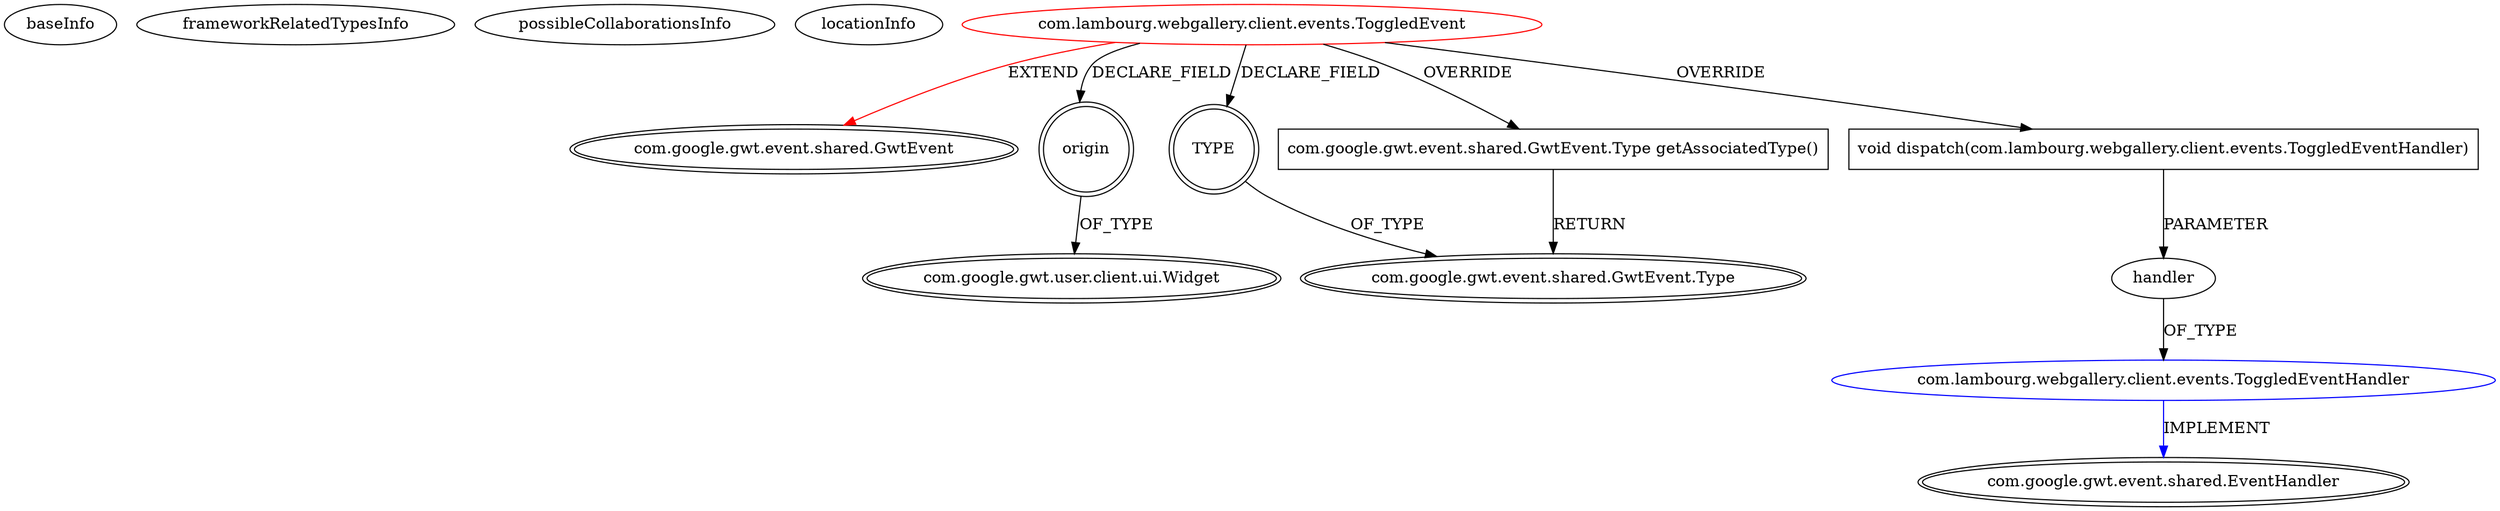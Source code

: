 digraph {
baseInfo[graphId=3507,category="extension_graph",isAnonymous=false,possibleRelation=true]
frameworkRelatedTypesInfo[0="com.google.gwt.event.shared.GwtEvent"]
possibleCollaborationsInfo[0="3507~OVERRIDING_METHOD_DECLARATION-PARAMETER_DECLARATION-~com.google.gwt.event.shared.GwtEvent ~com.google.gwt.event.shared.EventHandler ~false~false"]
locationInfo[projectName="lambourg-WebGallery",filePath="/lambourg-WebGallery/WebGallery-master/client/src/com/lambourg/webgallery/client/events/ToggledEvent.java",contextSignature="ToggledEvent",graphId="3507"]
0[label="com.lambourg.webgallery.client.events.ToggledEvent",vertexType="ROOT_CLIENT_CLASS_DECLARATION",isFrameworkType=false,color=red]
1[label="com.google.gwt.event.shared.GwtEvent",vertexType="FRAMEWORK_CLASS_TYPE",isFrameworkType=true,peripheries=2]
2[label="TYPE",vertexType="FIELD_DECLARATION",isFrameworkType=true,peripheries=2,shape=circle]
3[label="com.google.gwt.event.shared.GwtEvent.Type",vertexType="FRAMEWORK_CLASS_TYPE",isFrameworkType=true,peripheries=2]
4[label="origin",vertexType="FIELD_DECLARATION",isFrameworkType=true,peripheries=2,shape=circle]
5[label="com.google.gwt.user.client.ui.Widget",vertexType="FRAMEWORK_CLASS_TYPE",isFrameworkType=true,peripheries=2]
6[label="com.google.gwt.event.shared.GwtEvent.Type getAssociatedType()",vertexType="OVERRIDING_METHOD_DECLARATION",isFrameworkType=false,shape=box]
8[label="void dispatch(com.lambourg.webgallery.client.events.ToggledEventHandler)",vertexType="OVERRIDING_METHOD_DECLARATION",isFrameworkType=false,shape=box]
9[label="handler",vertexType="PARAMETER_DECLARATION",isFrameworkType=false]
10[label="com.lambourg.webgallery.client.events.ToggledEventHandler",vertexType="REFERENCE_CLIENT_CLASS_DECLARATION",isFrameworkType=false,color=blue]
11[label="com.google.gwt.event.shared.EventHandler",vertexType="FRAMEWORK_INTERFACE_TYPE",isFrameworkType=true,peripheries=2]
0->1[label="EXTEND",color=red]
0->2[label="DECLARE_FIELD"]
2->3[label="OF_TYPE"]
0->4[label="DECLARE_FIELD"]
4->5[label="OF_TYPE"]
0->6[label="OVERRIDE"]
6->3[label="RETURN"]
0->8[label="OVERRIDE"]
10->11[label="IMPLEMENT",color=blue]
9->10[label="OF_TYPE"]
8->9[label="PARAMETER"]
}
